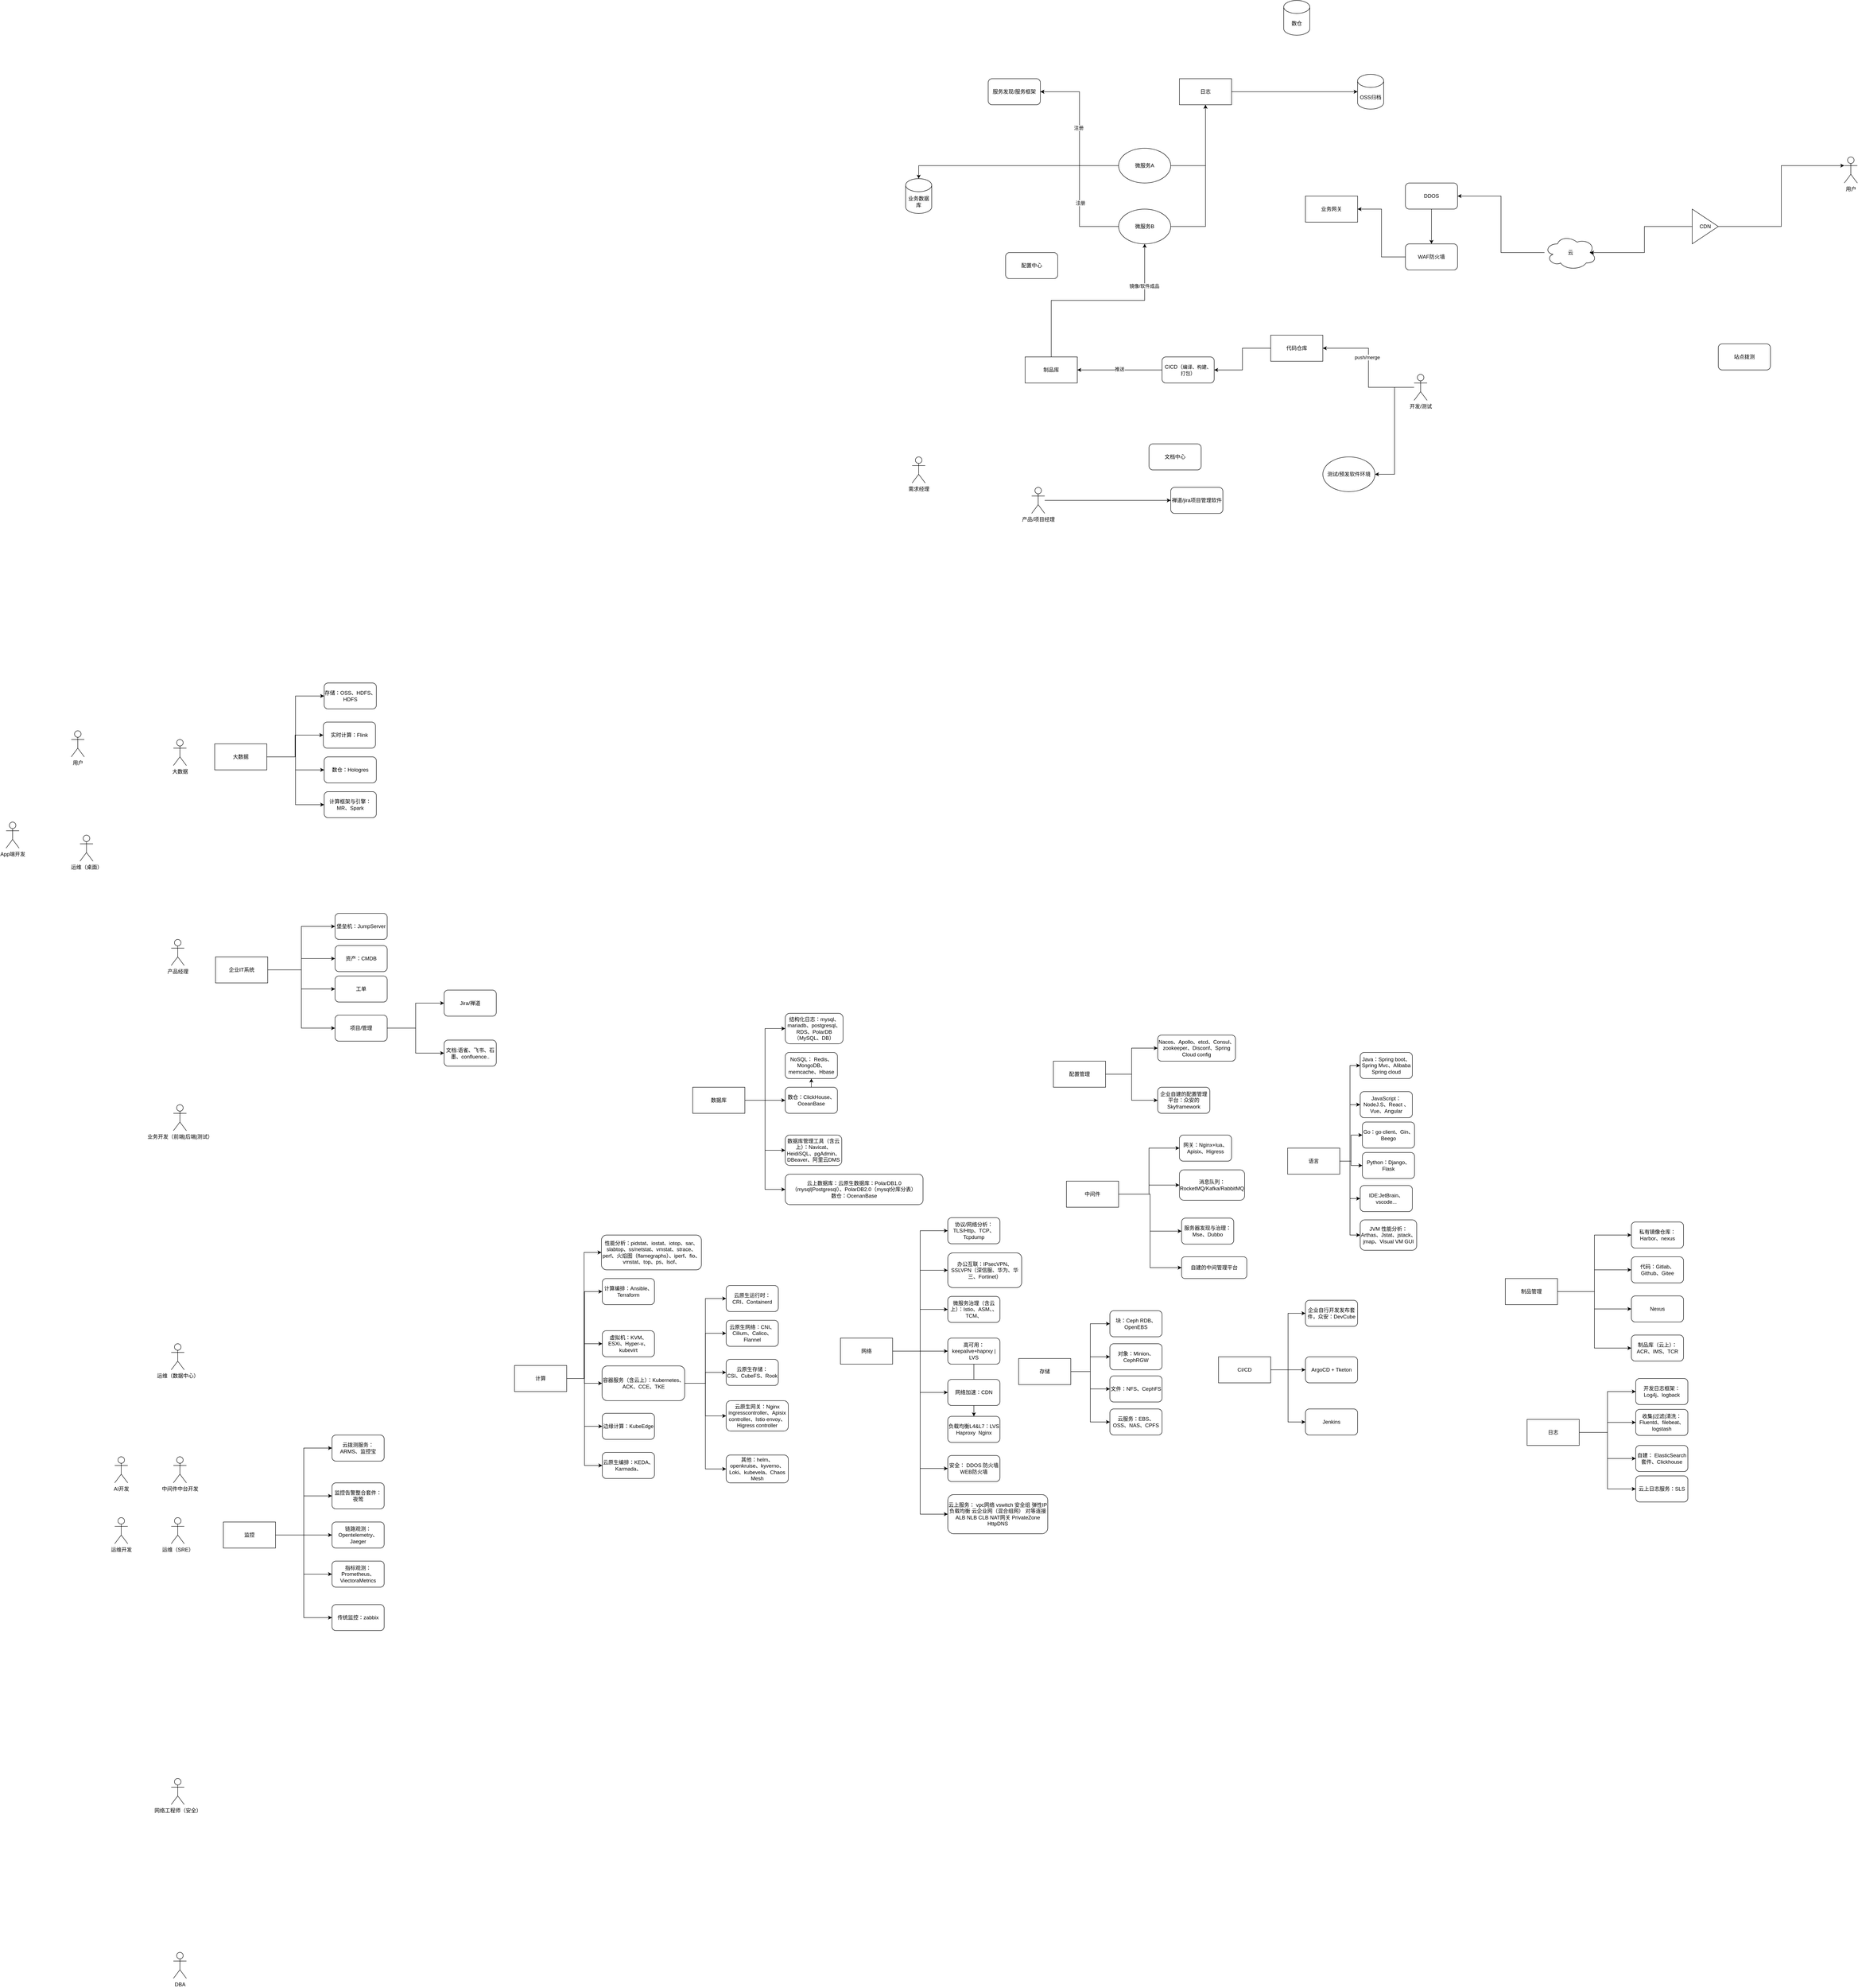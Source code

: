 <mxfile version="25.0.3">
  <diagram name="第 1 页" id="kpIQoOo-SqKmBoQv5uoG">
    <mxGraphModel dx="3497" dy="3221" grid="1" gridSize="10" guides="1" tooltips="1" connect="1" arrows="1" fold="1" page="1" pageScale="1" pageWidth="827" pageHeight="1169" math="0" shadow="0">
      <root>
        <mxCell id="0" />
        <mxCell id="1" parent="0" />
        <mxCell id="rpXHInRyXJkPKSwSxWvP-11" value="用户" style="shape=umlActor;verticalLabelPosition=bottom;verticalAlign=top;html=1;outlineConnect=0;" parent="1" vertex="1">
          <mxGeometry x="-1490" y="150" width="30" height="60" as="geometry" />
        </mxCell>
        <mxCell id="rpXHInRyXJkPKSwSxWvP-14" value="运维（桌面&lt;span style=&quot;background-color: initial;&quot;&gt;）&lt;/span&gt;" style="shape=umlActor;verticalLabelPosition=bottom;verticalAlign=top;html=1;outlineConnect=0;" parent="1" vertex="1">
          <mxGeometry x="-1470" y="390" width="30" height="60" as="geometry" />
        </mxCell>
        <mxCell id="rpXHInRyXJkPKSwSxWvP-15" value="运维（SRE）" style="shape=umlActor;verticalLabelPosition=bottom;verticalAlign=top;html=1;outlineConnect=0;" parent="1" vertex="1">
          <mxGeometry x="-1260" y="1960" width="30" height="60" as="geometry" />
        </mxCell>
        <mxCell id="rpXHInRyXJkPKSwSxWvP-16" value="产品经理" style="shape=umlActor;verticalLabelPosition=bottom;verticalAlign=top;html=1;outlineConnect=0;" parent="1" vertex="1">
          <mxGeometry x="-1260" y="630" width="30" height="60" as="geometry" />
        </mxCell>
        <mxCell id="rpXHInRyXJkPKSwSxWvP-18" value="运维（数据中心&lt;span style=&quot;background-color: initial;&quot;&gt;）&lt;/span&gt;" style="shape=umlActor;verticalLabelPosition=bottom;verticalAlign=top;html=1;outlineConnect=0;" parent="1" vertex="1">
          <mxGeometry x="-1260" y="1560" width="30" height="60" as="geometry" />
        </mxCell>
        <mxCell id="C2c8WaAtsum3YVKJCmWT-40" value="网络工程师（安全）" style="shape=umlActor;verticalLabelPosition=bottom;verticalAlign=top;html=1;outlineConnect=0;" vertex="1" parent="1">
          <mxGeometry x="-1260" y="2560" width="30" height="60" as="geometry" />
        </mxCell>
        <mxCell id="C2c8WaAtsum3YVKJCmWT-41" value="运维开发" style="shape=umlActor;verticalLabelPosition=bottom;verticalAlign=top;html=1;outlineConnect=0;" vertex="1" parent="1">
          <mxGeometry x="-1390" y="1960" width="30" height="60" as="geometry" />
        </mxCell>
        <mxCell id="C2c8WaAtsum3YVKJCmWT-53" value="DBA" style="shape=umlActor;verticalLabelPosition=bottom;verticalAlign=top;html=1;outlineConnect=0;" vertex="1" parent="1">
          <mxGeometry x="-1255" y="2960" width="30" height="60" as="geometry" />
        </mxCell>
        <mxCell id="C2c8WaAtsum3YVKJCmWT-54" value="大数据" style="shape=umlActor;verticalLabelPosition=bottom;verticalAlign=top;html=1;outlineConnect=0;" vertex="1" parent="1">
          <mxGeometry x="-1255" y="170" width="30" height="60" as="geometry" />
        </mxCell>
        <mxCell id="C2c8WaAtsum3YVKJCmWT-55" value="AI开发" style="shape=umlActor;verticalLabelPosition=bottom;verticalAlign=top;html=1;outlineConnect=0;" vertex="1" parent="1">
          <mxGeometry x="-1390" y="1820" width="30" height="60" as="geometry" />
        </mxCell>
        <mxCell id="C2c8WaAtsum3YVKJCmWT-57" value="业务开发（前端|后端|测试&lt;span style=&quot;background-color: initial;&quot;&gt;）&lt;/span&gt;" style="shape=umlActor;verticalLabelPosition=bottom;verticalAlign=top;html=1;outlineConnect=0;" vertex="1" parent="1">
          <mxGeometry x="-1255" y="1010" width="30" height="60" as="geometry" />
        </mxCell>
        <mxCell id="C2c8WaAtsum3YVKJCmWT-59" value="中间件中台开发" style="shape=umlActor;verticalLabelPosition=bottom;verticalAlign=top;html=1;outlineConnect=0;" vertex="1" parent="1">
          <mxGeometry x="-1255" y="1820" width="30" height="60" as="geometry" />
        </mxCell>
        <mxCell id="C2c8WaAtsum3YVKJCmWT-60" value="App端开发" style="shape=umlActor;verticalLabelPosition=bottom;verticalAlign=top;html=1;outlineConnect=0;" vertex="1" parent="1">
          <mxGeometry x="-1640" y="360" width="30" height="60" as="geometry" />
        </mxCell>
        <mxCell id="C2c8WaAtsum3YVKJCmWT-113" value="" style="group" vertex="1" connectable="0" parent="1">
          <mxGeometry x="1810" y="1280" width="410" height="320" as="geometry" />
        </mxCell>
        <mxCell id="C2c8WaAtsum3YVKJCmWT-13" style="edgeStyle=orthogonalEdgeStyle;rounded=0;orthogonalLoop=1;jettySize=auto;html=1;entryX=0;entryY=0.5;entryDx=0;entryDy=0;" edge="1" parent="C2c8WaAtsum3YVKJCmWT-113" source="rpXHInRyXJkPKSwSxWvP-8" target="rpXHInRyXJkPKSwSxWvP-57">
          <mxGeometry relative="1" as="geometry" />
        </mxCell>
        <mxCell id="C2c8WaAtsum3YVKJCmWT-14" style="edgeStyle=orthogonalEdgeStyle;rounded=0;orthogonalLoop=1;jettySize=auto;html=1;entryX=0;entryY=0.5;entryDx=0;entryDy=0;" edge="1" parent="C2c8WaAtsum3YVKJCmWT-113" source="rpXHInRyXJkPKSwSxWvP-8" target="rpXHInRyXJkPKSwSxWvP-58">
          <mxGeometry relative="1" as="geometry" />
        </mxCell>
        <mxCell id="C2c8WaAtsum3YVKJCmWT-15" style="edgeStyle=orthogonalEdgeStyle;rounded=0;orthogonalLoop=1;jettySize=auto;html=1;entryX=0;entryY=0.5;entryDx=0;entryDy=0;" edge="1" parent="C2c8WaAtsum3YVKJCmWT-113" source="rpXHInRyXJkPKSwSxWvP-8" target="rpXHInRyXJkPKSwSxWvP-59">
          <mxGeometry relative="1" as="geometry" />
        </mxCell>
        <mxCell id="C2c8WaAtsum3YVKJCmWT-43" style="edgeStyle=orthogonalEdgeStyle;rounded=0;orthogonalLoop=1;jettySize=auto;html=1;entryX=0;entryY=0.5;entryDx=0;entryDy=0;" edge="1" parent="C2c8WaAtsum3YVKJCmWT-113" source="rpXHInRyXJkPKSwSxWvP-8" target="C2c8WaAtsum3YVKJCmWT-42">
          <mxGeometry relative="1" as="geometry" />
        </mxCell>
        <mxCell id="rpXHInRyXJkPKSwSxWvP-8" value="制品管理" style="rounded=0;whiteSpace=wrap;html=1;" parent="C2c8WaAtsum3YVKJCmWT-113" vertex="1">
          <mxGeometry y="130" width="120" height="60" as="geometry" />
        </mxCell>
        <mxCell id="rpXHInRyXJkPKSwSxWvP-57" value="私有镜像仓库：Harbor、nexus" style="rounded=1;whiteSpace=wrap;html=1;" parent="C2c8WaAtsum3YVKJCmWT-113" vertex="1">
          <mxGeometry x="290" width="120" height="60" as="geometry" />
        </mxCell>
        <mxCell id="rpXHInRyXJkPKSwSxWvP-58" value="代码：Gitlab、Github、Gitee" style="rounded=1;whiteSpace=wrap;html=1;" parent="C2c8WaAtsum3YVKJCmWT-113" vertex="1">
          <mxGeometry x="290" y="80" width="120" height="60" as="geometry" />
        </mxCell>
        <mxCell id="rpXHInRyXJkPKSwSxWvP-59" value="Nexus" style="rounded=1;whiteSpace=wrap;html=1;" parent="C2c8WaAtsum3YVKJCmWT-113" vertex="1">
          <mxGeometry x="290" y="170" width="120" height="60" as="geometry" />
        </mxCell>
        <mxCell id="C2c8WaAtsum3YVKJCmWT-42" value="制品库（云上）：ACR、IMS、TCR" style="rounded=1;whiteSpace=wrap;html=1;" vertex="1" parent="C2c8WaAtsum3YVKJCmWT-113">
          <mxGeometry x="290" y="260" width="120" height="60" as="geometry" />
        </mxCell>
        <mxCell id="C2c8WaAtsum3YVKJCmWT-114" value="" style="group" vertex="1" connectable="0" parent="1">
          <mxGeometry x="1860" y="1640" width="370" height="284" as="geometry" />
        </mxCell>
        <mxCell id="rpXHInRyXJkPKSwSxWvP-56" style="edgeStyle=orthogonalEdgeStyle;rounded=0;orthogonalLoop=1;jettySize=auto;html=1;" parent="C2c8WaAtsum3YVKJCmWT-114" source="rpXHInRyXJkPKSwSxWvP-9" target="rpXHInRyXJkPKSwSxWvP-55" edge="1">
          <mxGeometry relative="1" as="geometry" />
        </mxCell>
        <mxCell id="C2c8WaAtsum3YVKJCmWT-1" style="edgeStyle=orthogonalEdgeStyle;rounded=0;orthogonalLoop=1;jettySize=auto;html=1;entryX=0;entryY=0.5;entryDx=0;entryDy=0;" edge="1" parent="C2c8WaAtsum3YVKJCmWT-114" source="rpXHInRyXJkPKSwSxWvP-9" target="rpXHInRyXJkPKSwSxWvP-72">
          <mxGeometry relative="1" as="geometry" />
        </mxCell>
        <mxCell id="C2c8WaAtsum3YVKJCmWT-76" style="edgeStyle=orthogonalEdgeStyle;rounded=0;orthogonalLoop=1;jettySize=auto;html=1;entryX=0;entryY=0.5;entryDx=0;entryDy=0;" edge="1" parent="C2c8WaAtsum3YVKJCmWT-114" source="rpXHInRyXJkPKSwSxWvP-9" target="C2c8WaAtsum3YVKJCmWT-74">
          <mxGeometry relative="1" as="geometry" />
        </mxCell>
        <mxCell id="C2c8WaAtsum3YVKJCmWT-77" style="edgeStyle=orthogonalEdgeStyle;rounded=0;orthogonalLoop=1;jettySize=auto;html=1;entryX=0;entryY=0.5;entryDx=0;entryDy=0;" edge="1" parent="C2c8WaAtsum3YVKJCmWT-114" source="rpXHInRyXJkPKSwSxWvP-9" target="C2c8WaAtsum3YVKJCmWT-75">
          <mxGeometry relative="1" as="geometry" />
        </mxCell>
        <mxCell id="rpXHInRyXJkPKSwSxWvP-9" value="日志" style="rounded=0;whiteSpace=wrap;html=1;" parent="C2c8WaAtsum3YVKJCmWT-114" vertex="1">
          <mxGeometry y="94" width="120" height="60" as="geometry" />
        </mxCell>
        <mxCell id="rpXHInRyXJkPKSwSxWvP-55" value="自建： ElasticSearch 套件&lt;span style=&quot;background-color: initial;&quot;&gt;、Clickhouse&lt;/span&gt;" style="rounded=1;whiteSpace=wrap;html=1;" parent="C2c8WaAtsum3YVKJCmWT-114" vertex="1">
          <mxGeometry x="250" y="154" width="120" height="60" as="geometry" />
        </mxCell>
        <mxCell id="rpXHInRyXJkPKSwSxWvP-72" value="云上日志服务：SLS" style="rounded=1;whiteSpace=wrap;html=1;" parent="C2c8WaAtsum3YVKJCmWT-114" vertex="1">
          <mxGeometry x="250" y="224" width="120" height="60" as="geometry" />
        </mxCell>
        <mxCell id="C2c8WaAtsum3YVKJCmWT-74" value="收集|过滤|清洗：Fluentd、filebeat、logstash" style="rounded=1;whiteSpace=wrap;html=1;" vertex="1" parent="C2c8WaAtsum3YVKJCmWT-114">
          <mxGeometry x="250" y="71" width="120" height="60" as="geometry" />
        </mxCell>
        <mxCell id="C2c8WaAtsum3YVKJCmWT-75" value="开发日志框架：Log4j、logback" style="rounded=1;whiteSpace=wrap;html=1;" vertex="1" parent="C2c8WaAtsum3YVKJCmWT-114">
          <mxGeometry x="250" width="120" height="60" as="geometry" />
        </mxCell>
        <mxCell id="C2c8WaAtsum3YVKJCmWT-115" value="" style="group" vertex="1" connectable="0" parent="1">
          <mxGeometry x="280" y="1270" width="477" height="727" as="geometry" />
        </mxCell>
        <mxCell id="rpXHInRyXJkPKSwSxWvP-61" style="edgeStyle=orthogonalEdgeStyle;rounded=0;orthogonalLoop=1;jettySize=auto;html=1;entryX=0;entryY=0.5;entryDx=0;entryDy=0;" parent="C2c8WaAtsum3YVKJCmWT-115" source="rpXHInRyXJkPKSwSxWvP-2" target="rpXHInRyXJkPKSwSxWvP-60" edge="1">
          <mxGeometry relative="1" as="geometry" />
        </mxCell>
        <mxCell id="rpXHInRyXJkPKSwSxWvP-68" style="edgeStyle=orthogonalEdgeStyle;rounded=0;orthogonalLoop=1;jettySize=auto;html=1;entryX=0;entryY=0.5;entryDx=0;entryDy=0;" parent="C2c8WaAtsum3YVKJCmWT-115" source="rpXHInRyXJkPKSwSxWvP-2" target="rpXHInRyXJkPKSwSxWvP-66" edge="1">
          <mxGeometry relative="1" as="geometry" />
        </mxCell>
        <mxCell id="rpXHInRyXJkPKSwSxWvP-69" style="edgeStyle=orthogonalEdgeStyle;rounded=0;orthogonalLoop=1;jettySize=auto;html=1;" parent="C2c8WaAtsum3YVKJCmWT-115" source="rpXHInRyXJkPKSwSxWvP-2" target="rpXHInRyXJkPKSwSxWvP-67" edge="1">
          <mxGeometry relative="1" as="geometry" />
        </mxCell>
        <mxCell id="rpXHInRyXJkPKSwSxWvP-73" style="edgeStyle=orthogonalEdgeStyle;rounded=0;orthogonalLoop=1;jettySize=auto;html=1;entryX=0;entryY=0.5;entryDx=0;entryDy=0;" parent="C2c8WaAtsum3YVKJCmWT-115" source="rpXHInRyXJkPKSwSxWvP-2" target="rpXHInRyXJkPKSwSxWvP-71" edge="1">
          <mxGeometry relative="1" as="geometry" />
        </mxCell>
        <mxCell id="C2c8WaAtsum3YVKJCmWT-29" style="edgeStyle=orthogonalEdgeStyle;rounded=0;orthogonalLoop=1;jettySize=auto;html=1;entryX=0;entryY=0.5;entryDx=0;entryDy=0;" edge="1" parent="C2c8WaAtsum3YVKJCmWT-115" source="rpXHInRyXJkPKSwSxWvP-2" target="rpXHInRyXJkPKSwSxWvP-70">
          <mxGeometry relative="1" as="geometry" />
        </mxCell>
        <mxCell id="C2c8WaAtsum3YVKJCmWT-36" style="edgeStyle=orthogonalEdgeStyle;rounded=0;orthogonalLoop=1;jettySize=auto;html=1;entryX=0;entryY=0.5;entryDx=0;entryDy=0;" edge="1" parent="C2c8WaAtsum3YVKJCmWT-115" source="rpXHInRyXJkPKSwSxWvP-2" target="C2c8WaAtsum3YVKJCmWT-35">
          <mxGeometry relative="1" as="geometry" />
        </mxCell>
        <mxCell id="C2c8WaAtsum3YVKJCmWT-63" style="edgeStyle=orthogonalEdgeStyle;rounded=0;orthogonalLoop=1;jettySize=auto;html=1;entryX=0;entryY=0.5;entryDx=0;entryDy=0;" edge="1" parent="C2c8WaAtsum3YVKJCmWT-115" source="rpXHInRyXJkPKSwSxWvP-2" target="C2c8WaAtsum3YVKJCmWT-62">
          <mxGeometry relative="1" as="geometry" />
        </mxCell>
        <mxCell id="C2c8WaAtsum3YVKJCmWT-110" style="edgeStyle=orthogonalEdgeStyle;rounded=0;orthogonalLoop=1;jettySize=auto;html=1;entryX=0;entryY=0.5;entryDx=0;entryDy=0;" edge="1" parent="C2c8WaAtsum3YVKJCmWT-115" source="rpXHInRyXJkPKSwSxWvP-2" target="C2c8WaAtsum3YVKJCmWT-109">
          <mxGeometry relative="1" as="geometry" />
        </mxCell>
        <mxCell id="rpXHInRyXJkPKSwSxWvP-2" value="网络" style="rounded=0;whiteSpace=wrap;html=1;" parent="C2c8WaAtsum3YVKJCmWT-115" vertex="1">
          <mxGeometry y="277" width="120" height="60" as="geometry" />
        </mxCell>
        <mxCell id="rpXHInRyXJkPKSwSxWvP-60" value="高可用：keepalive+haprxy | LVS" style="rounded=1;whiteSpace=wrap;html=1;" parent="C2c8WaAtsum3YVKJCmWT-115" vertex="1">
          <mxGeometry x="247" y="277" width="120" height="60" as="geometry" />
        </mxCell>
        <mxCell id="rpXHInRyXJkPKSwSxWvP-66" value="网络加速：&lt;span style=&quot;background-color: initial;&quot;&gt;CDN&lt;/span&gt;" style="rounded=1;whiteSpace=wrap;html=1;" parent="C2c8WaAtsum3YVKJCmWT-115" vertex="1">
          <mxGeometry x="247" y="372" width="120" height="60" as="geometry" />
        </mxCell>
        <mxCell id="rpXHInRyXJkPKSwSxWvP-67" value="负载均衡L4&amp;amp;L7&lt;span style=&quot;background-color: initial;&quot;&gt;：LVS Haproxy&amp;nbsp; Nginx&lt;/span&gt;" style="rounded=1;whiteSpace=wrap;html=1;" parent="C2c8WaAtsum3YVKJCmWT-115" vertex="1">
          <mxGeometry x="247" y="457" width="120" height="60" as="geometry" />
        </mxCell>
        <mxCell id="rpXHInRyXJkPKSwSxWvP-70" value="安全： DDOS 防火墙 WEB防火墙" style="rounded=1;whiteSpace=wrap;html=1;" parent="C2c8WaAtsum3YVKJCmWT-115" vertex="1">
          <mxGeometry x="247" y="547" width="120" height="60" as="geometry" />
        </mxCell>
        <mxCell id="rpXHInRyXJkPKSwSxWvP-71" value="云上服务： vpc网络 vswitch 安全组 弹性IP 负载均衡 云企业网（混合组网） 对等连接 ALB NLB CLB NAT网关 PrivateZone HttpDNS" style="rounded=1;whiteSpace=wrap;html=1;" parent="C2c8WaAtsum3YVKJCmWT-115" vertex="1">
          <mxGeometry x="247" y="637" width="230" height="90" as="geometry" />
        </mxCell>
        <mxCell id="C2c8WaAtsum3YVKJCmWT-35" value="微服务治理（含云上）：Istio、ASM、、TCM、" style="rounded=1;whiteSpace=wrap;html=1;" vertex="1" parent="C2c8WaAtsum3YVKJCmWT-115">
          <mxGeometry x="247" y="181" width="120" height="60" as="geometry" />
        </mxCell>
        <mxCell id="C2c8WaAtsum3YVKJCmWT-62" value="办公互联：IPsecVPN、SSLVPN（深信服、华为、华三、Fortinet）" style="rounded=1;whiteSpace=wrap;html=1;" vertex="1" parent="C2c8WaAtsum3YVKJCmWT-115">
          <mxGeometry x="247" y="81" width="170" height="80" as="geometry" />
        </mxCell>
        <mxCell id="C2c8WaAtsum3YVKJCmWT-109" value="协议/网络分析：TLS/Http、TCP、Tcpdump" style="rounded=1;whiteSpace=wrap;html=1;" vertex="1" parent="C2c8WaAtsum3YVKJCmWT-115">
          <mxGeometry x="247" width="120" height="60" as="geometry" />
        </mxCell>
        <mxCell id="C2c8WaAtsum3YVKJCmWT-116" value="" style="group" vertex="1" connectable="0" parent="1">
          <mxGeometry x="-470" y="1310" width="630" height="570" as="geometry" />
        </mxCell>
        <mxCell id="C2c8WaAtsum3YVKJCmWT-10" style="edgeStyle=orthogonalEdgeStyle;rounded=0;orthogonalLoop=1;jettySize=auto;html=1;entryX=0;entryY=0.5;entryDx=0;entryDy=0;" edge="1" parent="C2c8WaAtsum3YVKJCmWT-116" source="rpXHInRyXJkPKSwSxWvP-1" target="C2c8WaAtsum3YVKJCmWT-9">
          <mxGeometry relative="1" as="geometry" />
        </mxCell>
        <mxCell id="C2c8WaAtsum3YVKJCmWT-12" style="edgeStyle=orthogonalEdgeStyle;rounded=0;orthogonalLoop=1;jettySize=auto;html=1;entryX=0;entryY=0.5;entryDx=0;entryDy=0;" edge="1" parent="C2c8WaAtsum3YVKJCmWT-116" source="rpXHInRyXJkPKSwSxWvP-1" target="C2c8WaAtsum3YVKJCmWT-11">
          <mxGeometry relative="1" as="geometry" />
        </mxCell>
        <mxCell id="C2c8WaAtsum3YVKJCmWT-38" style="edgeStyle=orthogonalEdgeStyle;rounded=0;orthogonalLoop=1;jettySize=auto;html=1;entryX=0;entryY=0.5;entryDx=0;entryDy=0;" edge="1" parent="C2c8WaAtsum3YVKJCmWT-116" source="rpXHInRyXJkPKSwSxWvP-1" target="C2c8WaAtsum3YVKJCmWT-37">
          <mxGeometry relative="1" as="geometry" />
        </mxCell>
        <mxCell id="C2c8WaAtsum3YVKJCmWT-79" style="edgeStyle=orthogonalEdgeStyle;rounded=0;orthogonalLoop=1;jettySize=auto;html=1;entryX=0;entryY=0.5;entryDx=0;entryDy=0;" edge="1" parent="C2c8WaAtsum3YVKJCmWT-116" source="rpXHInRyXJkPKSwSxWvP-1" target="C2c8WaAtsum3YVKJCmWT-78">
          <mxGeometry relative="1" as="geometry" />
        </mxCell>
        <mxCell id="C2c8WaAtsum3YVKJCmWT-85" style="edgeStyle=orthogonalEdgeStyle;rounded=0;orthogonalLoop=1;jettySize=auto;html=1;entryX=0;entryY=0.5;entryDx=0;entryDy=0;" edge="1" parent="C2c8WaAtsum3YVKJCmWT-116" source="rpXHInRyXJkPKSwSxWvP-1" target="C2c8WaAtsum3YVKJCmWT-84">
          <mxGeometry relative="1" as="geometry" />
        </mxCell>
        <mxCell id="C2c8WaAtsum3YVKJCmWT-112" style="edgeStyle=orthogonalEdgeStyle;rounded=0;orthogonalLoop=1;jettySize=auto;html=1;entryX=0;entryY=0.5;entryDx=0;entryDy=0;" edge="1" parent="C2c8WaAtsum3YVKJCmWT-116" source="rpXHInRyXJkPKSwSxWvP-1" target="C2c8WaAtsum3YVKJCmWT-111">
          <mxGeometry relative="1" as="geometry" />
        </mxCell>
        <mxCell id="rpXHInRyXJkPKSwSxWvP-1" value="计算" style="rounded=0;whiteSpace=wrap;html=1;" parent="C2c8WaAtsum3YVKJCmWT-116" vertex="1">
          <mxGeometry y="300" width="120" height="60" as="geometry" />
        </mxCell>
        <mxCell id="C2c8WaAtsum3YVKJCmWT-9" value="虚拟机：KVM、ESXi、Hyper-v、kubevirt" style="rounded=1;whiteSpace=wrap;html=1;" vertex="1" parent="C2c8WaAtsum3YVKJCmWT-116">
          <mxGeometry x="202" y="220" width="120" height="60" as="geometry" />
        </mxCell>
        <mxCell id="C2c8WaAtsum3YVKJCmWT-81" style="edgeStyle=orthogonalEdgeStyle;rounded=0;orthogonalLoop=1;jettySize=auto;html=1;entryX=0;entryY=0.5;entryDx=0;entryDy=0;" edge="1" parent="C2c8WaAtsum3YVKJCmWT-116" source="C2c8WaAtsum3YVKJCmWT-11" target="C2c8WaAtsum3YVKJCmWT-80">
          <mxGeometry relative="1" as="geometry" />
        </mxCell>
        <mxCell id="C2c8WaAtsum3YVKJCmWT-91" style="edgeStyle=orthogonalEdgeStyle;rounded=0;orthogonalLoop=1;jettySize=auto;html=1;entryX=0;entryY=0.5;entryDx=0;entryDy=0;" edge="1" parent="C2c8WaAtsum3YVKJCmWT-116" source="C2c8WaAtsum3YVKJCmWT-11" target="C2c8WaAtsum3YVKJCmWT-88">
          <mxGeometry relative="1" as="geometry" />
        </mxCell>
        <mxCell id="C2c8WaAtsum3YVKJCmWT-92" style="edgeStyle=orthogonalEdgeStyle;rounded=0;orthogonalLoop=1;jettySize=auto;html=1;entryX=0;entryY=0.5;entryDx=0;entryDy=0;" edge="1" parent="C2c8WaAtsum3YVKJCmWT-116" source="C2c8WaAtsum3YVKJCmWT-11" target="C2c8WaAtsum3YVKJCmWT-87">
          <mxGeometry relative="1" as="geometry" />
        </mxCell>
        <mxCell id="C2c8WaAtsum3YVKJCmWT-93" style="edgeStyle=orthogonalEdgeStyle;rounded=0;orthogonalLoop=1;jettySize=auto;html=1;entryX=0;entryY=0.5;entryDx=0;entryDy=0;" edge="1" parent="C2c8WaAtsum3YVKJCmWT-116" source="C2c8WaAtsum3YVKJCmWT-11" target="C2c8WaAtsum3YVKJCmWT-90">
          <mxGeometry relative="1" as="geometry" />
        </mxCell>
        <mxCell id="C2c8WaAtsum3YVKJCmWT-94" style="edgeStyle=orthogonalEdgeStyle;rounded=0;orthogonalLoop=1;jettySize=auto;html=1;entryX=0;entryY=0.5;entryDx=0;entryDy=0;" edge="1" parent="C2c8WaAtsum3YVKJCmWT-116" source="C2c8WaAtsum3YVKJCmWT-11" target="C2c8WaAtsum3YVKJCmWT-89">
          <mxGeometry relative="1" as="geometry" />
        </mxCell>
        <mxCell id="C2c8WaAtsum3YVKJCmWT-11" value="容器服务（含云上）：Kubernetes、ACK、CCE、TKE" style="rounded=1;whiteSpace=wrap;html=1;" vertex="1" parent="C2c8WaAtsum3YVKJCmWT-116">
          <mxGeometry x="201.5" y="301" width="190" height="80" as="geometry" />
        </mxCell>
        <mxCell id="C2c8WaAtsum3YVKJCmWT-37" value="计算编排：Ansible、Terra&lt;span style=&quot;background-color: initial;&quot;&gt;form&lt;/span&gt;" style="rounded=1;whiteSpace=wrap;html=1;" vertex="1" parent="C2c8WaAtsum3YVKJCmWT-116">
          <mxGeometry x="202" y="100" width="120" height="60" as="geometry" />
        </mxCell>
        <mxCell id="C2c8WaAtsum3YVKJCmWT-78" value="边缘计算：KubeEdge" style="rounded=1;whiteSpace=wrap;html=1;" vertex="1" parent="C2c8WaAtsum3YVKJCmWT-116">
          <mxGeometry x="202" y="410" width="120" height="60" as="geometry" />
        </mxCell>
        <mxCell id="C2c8WaAtsum3YVKJCmWT-80" value="其他：helm、openkruise、kyverno、Loki、kubevela、Chaos Mesh" style="rounded=1;whiteSpace=wrap;html=1;" vertex="1" parent="C2c8WaAtsum3YVKJCmWT-116">
          <mxGeometry x="487" y="506" width="143" height="64" as="geometry" />
        </mxCell>
        <mxCell id="C2c8WaAtsum3YVKJCmWT-84" value="云原生编排：KEDA、Karmada、" style="rounded=1;whiteSpace=wrap;html=1;" vertex="1" parent="C2c8WaAtsum3YVKJCmWT-116">
          <mxGeometry x="202" y="500" width="120" height="60" as="geometry" />
        </mxCell>
        <mxCell id="C2c8WaAtsum3YVKJCmWT-87" value="云原生网关：Nginx ingresscontroller、Apisix controller、Istio envoy、Higress controller" style="rounded=1;whiteSpace=wrap;html=1;" vertex="1" parent="C2c8WaAtsum3YVKJCmWT-116">
          <mxGeometry x="487" y="381" width="143" height="70" as="geometry" />
        </mxCell>
        <mxCell id="C2c8WaAtsum3YVKJCmWT-88" value="云原生网络：CNI、Cilium、Calico、Flannel" style="rounded=1;whiteSpace=wrap;html=1;" vertex="1" parent="C2c8WaAtsum3YVKJCmWT-116">
          <mxGeometry x="487" y="196" width="120" height="60" as="geometry" />
        </mxCell>
        <mxCell id="C2c8WaAtsum3YVKJCmWT-89" value="云原生存储：&lt;div&gt;CSI、CubeFS、Rook&lt;/div&gt;" style="rounded=1;whiteSpace=wrap;html=1;" vertex="1" parent="C2c8WaAtsum3YVKJCmWT-116">
          <mxGeometry x="487" y="286" width="120" height="60" as="geometry" />
        </mxCell>
        <mxCell id="C2c8WaAtsum3YVKJCmWT-90" value="云原生运行时：&lt;div&gt;CRI、Containerd&lt;/div&gt;" style="rounded=1;whiteSpace=wrap;html=1;" vertex="1" parent="C2c8WaAtsum3YVKJCmWT-116">
          <mxGeometry x="487" y="116" width="120" height="60" as="geometry" />
        </mxCell>
        <mxCell id="C2c8WaAtsum3YVKJCmWT-111" value="性能分析：pidstat、iostat、iotop、sar、slabtop、ss/netstat、vmstat、strace、perf、火焰图（flamegraphs）、iperf、fio、vmstat、top、ps、lsof、" style="rounded=1;whiteSpace=wrap;html=1;" vertex="1" parent="C2c8WaAtsum3YVKJCmWT-116">
          <mxGeometry x="200" width="230" height="80" as="geometry" />
        </mxCell>
        <mxCell id="C2c8WaAtsum3YVKJCmWT-117" value="" style="group" vertex="1" connectable="0" parent="1">
          <mxGeometry x="-1140" y="1770" width="370" height="450" as="geometry" />
        </mxCell>
        <mxCell id="C2c8WaAtsum3YVKJCmWT-6" style="edgeStyle=orthogonalEdgeStyle;rounded=0;orthogonalLoop=1;jettySize=auto;html=1;entryX=0;entryY=0.5;entryDx=0;entryDy=0;" edge="1" parent="C2c8WaAtsum3YVKJCmWT-117" source="rpXHInRyXJkPKSwSxWvP-5" target="rpXHInRyXJkPKSwSxWvP-51">
          <mxGeometry relative="1" as="geometry" />
        </mxCell>
        <mxCell id="C2c8WaAtsum3YVKJCmWT-7" style="edgeStyle=orthogonalEdgeStyle;rounded=0;orthogonalLoop=1;jettySize=auto;html=1;entryX=0;entryY=0.5;entryDx=0;entryDy=0;" edge="1" parent="C2c8WaAtsum3YVKJCmWT-117" source="rpXHInRyXJkPKSwSxWvP-5" target="rpXHInRyXJkPKSwSxWvP-50">
          <mxGeometry relative="1" as="geometry" />
        </mxCell>
        <mxCell id="C2c8WaAtsum3YVKJCmWT-21" style="edgeStyle=orthogonalEdgeStyle;rounded=0;orthogonalLoop=1;jettySize=auto;html=1;entryX=0;entryY=0.5;entryDx=0;entryDy=0;" edge="1" parent="C2c8WaAtsum3YVKJCmWT-117" source="rpXHInRyXJkPKSwSxWvP-5" target="C2c8WaAtsum3YVKJCmWT-20">
          <mxGeometry relative="1" as="geometry" />
        </mxCell>
        <mxCell id="C2c8WaAtsum3YVKJCmWT-23" style="edgeStyle=orthogonalEdgeStyle;rounded=0;orthogonalLoop=1;jettySize=auto;html=1;entryX=0;entryY=0.5;entryDx=0;entryDy=0;" edge="1" parent="C2c8WaAtsum3YVKJCmWT-117" source="rpXHInRyXJkPKSwSxWvP-5" target="C2c8WaAtsum3YVKJCmWT-22">
          <mxGeometry relative="1" as="geometry" />
        </mxCell>
        <mxCell id="C2c8WaAtsum3YVKJCmWT-30" style="edgeStyle=orthogonalEdgeStyle;rounded=0;orthogonalLoop=1;jettySize=auto;html=1;entryX=0;entryY=0.5;entryDx=0;entryDy=0;" edge="1" parent="C2c8WaAtsum3YVKJCmWT-117" source="rpXHInRyXJkPKSwSxWvP-5" target="C2c8WaAtsum3YVKJCmWT-24">
          <mxGeometry relative="1" as="geometry" />
        </mxCell>
        <mxCell id="rpXHInRyXJkPKSwSxWvP-5" value="监控" style="rounded=0;whiteSpace=wrap;html=1;" parent="C2c8WaAtsum3YVKJCmWT-117" vertex="1">
          <mxGeometry y="200" width="120" height="60" as="geometry" />
        </mxCell>
        <mxCell id="rpXHInRyXJkPKSwSxWvP-50" value="指标观测：Prometheus、ViectoraMetrics" style="rounded=1;whiteSpace=wrap;html=1;" parent="C2c8WaAtsum3YVKJCmWT-117" vertex="1">
          <mxGeometry x="250" y="290" width="120" height="60" as="geometry" />
        </mxCell>
        <mxCell id="rpXHInRyXJkPKSwSxWvP-51" value="链路观测：Opentelemetry、Jaeger" style="rounded=1;whiteSpace=wrap;html=1;" parent="C2c8WaAtsum3YVKJCmWT-117" vertex="1">
          <mxGeometry x="250" y="200" width="120" height="60" as="geometry" />
        </mxCell>
        <mxCell id="C2c8WaAtsum3YVKJCmWT-20" value="传统监控：zabbix" style="rounded=1;whiteSpace=wrap;html=1;" vertex="1" parent="C2c8WaAtsum3YVKJCmWT-117">
          <mxGeometry x="250" y="390" width="120" height="60" as="geometry" />
        </mxCell>
        <mxCell id="C2c8WaAtsum3YVKJCmWT-22" value="监控告警整合套件：夜莺" style="rounded=1;whiteSpace=wrap;html=1;" vertex="1" parent="C2c8WaAtsum3YVKJCmWT-117">
          <mxGeometry x="250" y="110" width="120" height="60" as="geometry" />
        </mxCell>
        <mxCell id="C2c8WaAtsum3YVKJCmWT-24" value="云拨测服务：ARMS、监控宝" style="rounded=1;whiteSpace=wrap;html=1;" vertex="1" parent="C2c8WaAtsum3YVKJCmWT-117">
          <mxGeometry x="250" width="120" height="60" as="geometry" />
        </mxCell>
        <mxCell id="C2c8WaAtsum3YVKJCmWT-118" value="" style="group" vertex="1" connectable="0" parent="1">
          <mxGeometry x="-1160" y="40" width="372" height="310" as="geometry" />
        </mxCell>
        <mxCell id="C2c8WaAtsum3YVKJCmWT-68" style="edgeStyle=orthogonalEdgeStyle;rounded=0;orthogonalLoop=1;jettySize=auto;html=1;entryX=0;entryY=0.5;entryDx=0;entryDy=0;" edge="1" parent="C2c8WaAtsum3YVKJCmWT-118" source="rpXHInRyXJkPKSwSxWvP-65" target="C2c8WaAtsum3YVKJCmWT-66">
          <mxGeometry relative="1" as="geometry" />
        </mxCell>
        <mxCell id="C2c8WaAtsum3YVKJCmWT-69" style="edgeStyle=orthogonalEdgeStyle;rounded=0;orthogonalLoop=1;jettySize=auto;html=1;entryX=0;entryY=0.5;entryDx=0;entryDy=0;" edge="1" parent="C2c8WaAtsum3YVKJCmWT-118" source="rpXHInRyXJkPKSwSxWvP-65" target="C2c8WaAtsum3YVKJCmWT-67">
          <mxGeometry relative="1" as="geometry" />
        </mxCell>
        <mxCell id="C2c8WaAtsum3YVKJCmWT-72" style="edgeStyle=orthogonalEdgeStyle;rounded=0;orthogonalLoop=1;jettySize=auto;html=1;entryX=0;entryY=0.5;entryDx=0;entryDy=0;" edge="1" parent="C2c8WaAtsum3YVKJCmWT-118" source="rpXHInRyXJkPKSwSxWvP-65" target="C2c8WaAtsum3YVKJCmWT-71">
          <mxGeometry relative="1" as="geometry" />
        </mxCell>
        <mxCell id="C2c8WaAtsum3YVKJCmWT-73" style="edgeStyle=orthogonalEdgeStyle;rounded=0;orthogonalLoop=1;jettySize=auto;html=1;entryX=0;entryY=0.5;entryDx=0;entryDy=0;" edge="1" parent="C2c8WaAtsum3YVKJCmWT-118" source="rpXHInRyXJkPKSwSxWvP-65" target="C2c8WaAtsum3YVKJCmWT-70">
          <mxGeometry relative="1" as="geometry" />
        </mxCell>
        <mxCell id="rpXHInRyXJkPKSwSxWvP-65" value="大数据" style="rounded=0;whiteSpace=wrap;html=1;" parent="C2c8WaAtsum3YVKJCmWT-118" vertex="1">
          <mxGeometry y="140" width="120" height="60" as="geometry" />
        </mxCell>
        <mxCell id="C2c8WaAtsum3YVKJCmWT-66" value="实时计算：Flink" style="rounded=1;whiteSpace=wrap;html=1;" vertex="1" parent="C2c8WaAtsum3YVKJCmWT-118">
          <mxGeometry x="250" y="90" width="120" height="60" as="geometry" />
        </mxCell>
        <mxCell id="C2c8WaAtsum3YVKJCmWT-67" value="数仓：Hologres" style="rounded=1;whiteSpace=wrap;html=1;" vertex="1" parent="C2c8WaAtsum3YVKJCmWT-118">
          <mxGeometry x="252" y="170" width="120" height="60" as="geometry" />
        </mxCell>
        <mxCell id="C2c8WaAtsum3YVKJCmWT-70" value="计算框架与引擎：MR、Spark" style="rounded=1;whiteSpace=wrap;html=1;" vertex="1" parent="C2c8WaAtsum3YVKJCmWT-118">
          <mxGeometry x="252" y="250" width="120" height="60" as="geometry" />
        </mxCell>
        <mxCell id="C2c8WaAtsum3YVKJCmWT-71" value="存储：OSS、HDFS、HDFS" style="rounded=1;whiteSpace=wrap;html=1;" vertex="1" parent="C2c8WaAtsum3YVKJCmWT-118">
          <mxGeometry x="252" width="120" height="60" as="geometry" />
        </mxCell>
        <mxCell id="C2c8WaAtsum3YVKJCmWT-119" value="" style="group" vertex="1" connectable="0" parent="1">
          <mxGeometry x="1309" y="890" width="297" height="455" as="geometry" />
        </mxCell>
        <mxCell id="rpXHInRyXJkPKSwSxWvP-32" style="edgeStyle=orthogonalEdgeStyle;rounded=0;orthogonalLoop=1;jettySize=auto;html=1;entryX=0;entryY=0.5;entryDx=0;entryDy=0;" parent="C2c8WaAtsum3YVKJCmWT-119" source="rpXHInRyXJkPKSwSxWvP-29" target="rpXHInRyXJkPKSwSxWvP-34" edge="1">
          <mxGeometry relative="1" as="geometry">
            <mxPoint x="-460" y="394" as="targetPoint" />
          </mxGeometry>
        </mxCell>
        <mxCell id="C2c8WaAtsum3YVKJCmWT-96" style="edgeStyle=orthogonalEdgeStyle;rounded=0;orthogonalLoop=1;jettySize=auto;html=1;entryX=0;entryY=0.5;entryDx=0;entryDy=0;" edge="1" parent="C2c8WaAtsum3YVKJCmWT-119" source="rpXHInRyXJkPKSwSxWvP-29" target="C2c8WaAtsum3YVKJCmWT-95">
          <mxGeometry relative="1" as="geometry" />
        </mxCell>
        <mxCell id="C2c8WaAtsum3YVKJCmWT-101" style="edgeStyle=orthogonalEdgeStyle;rounded=0;orthogonalLoop=1;jettySize=auto;html=1;entryX=0;entryY=0.5;entryDx=0;entryDy=0;" edge="1" parent="C2c8WaAtsum3YVKJCmWT-119" source="rpXHInRyXJkPKSwSxWvP-29" target="C2c8WaAtsum3YVKJCmWT-98">
          <mxGeometry relative="1" as="geometry" />
        </mxCell>
        <mxCell id="C2c8WaAtsum3YVKJCmWT-102" style="edgeStyle=orthogonalEdgeStyle;rounded=0;orthogonalLoop=1;jettySize=auto;html=1;entryX=0;entryY=0.5;entryDx=0;entryDy=0;" edge="1" parent="C2c8WaAtsum3YVKJCmWT-119" source="rpXHInRyXJkPKSwSxWvP-29" target="C2c8WaAtsum3YVKJCmWT-100">
          <mxGeometry relative="1" as="geometry" />
        </mxCell>
        <mxCell id="C2c8WaAtsum3YVKJCmWT-103" style="edgeStyle=orthogonalEdgeStyle;rounded=0;orthogonalLoop=1;jettySize=auto;html=1;entryX=0;entryY=0.5;entryDx=0;entryDy=0;" edge="1" parent="C2c8WaAtsum3YVKJCmWT-119" source="rpXHInRyXJkPKSwSxWvP-29" target="C2c8WaAtsum3YVKJCmWT-97">
          <mxGeometry relative="1" as="geometry" />
        </mxCell>
        <mxCell id="C2c8WaAtsum3YVKJCmWT-104" style="edgeStyle=orthogonalEdgeStyle;rounded=0;orthogonalLoop=1;jettySize=auto;html=1;entryX=0;entryY=0.5;entryDx=0;entryDy=0;" edge="1" parent="C2c8WaAtsum3YVKJCmWT-119" source="rpXHInRyXJkPKSwSxWvP-29" target="C2c8WaAtsum3YVKJCmWT-99">
          <mxGeometry relative="1" as="geometry" />
        </mxCell>
        <mxCell id="rpXHInRyXJkPKSwSxWvP-29" value="语言" style="rounded=0;whiteSpace=wrap;html=1;" parent="C2c8WaAtsum3YVKJCmWT-119" vertex="1">
          <mxGeometry y="220" width="120" height="60" as="geometry" />
        </mxCell>
        <mxCell id="rpXHInRyXJkPKSwSxWvP-34" value="IDE:JetBrain、vscode..." style="rounded=1;whiteSpace=wrap;html=1;" parent="C2c8WaAtsum3YVKJCmWT-119" vertex="1">
          <mxGeometry x="167" y="306" width="120" height="60" as="geometry" />
        </mxCell>
        <mxCell id="C2c8WaAtsum3YVKJCmWT-95" value="JVM 性能分析：Arthas、Jstat、jstack、jmap、Visual VM GUI" style="rounded=1;whiteSpace=wrap;html=1;" vertex="1" parent="C2c8WaAtsum3YVKJCmWT-119">
          <mxGeometry x="167" y="385" width="130" height="70" as="geometry" />
        </mxCell>
        <mxCell id="C2c8WaAtsum3YVKJCmWT-97" value="Go：go client、Gin、Beego" style="rounded=1;whiteSpace=wrap;html=1;" vertex="1" parent="C2c8WaAtsum3YVKJCmWT-119">
          <mxGeometry x="172" y="160" width="120" height="60" as="geometry" />
        </mxCell>
        <mxCell id="C2c8WaAtsum3YVKJCmWT-98" value="Java：Spring boot、Spring Mvc、Alibaba Spring cloud" style="rounded=1;whiteSpace=wrap;html=1;" vertex="1" parent="C2c8WaAtsum3YVKJCmWT-119">
          <mxGeometry x="167" width="120" height="60" as="geometry" />
        </mxCell>
        <mxCell id="C2c8WaAtsum3YVKJCmWT-99" value="Python：Django、Flask" style="rounded=1;whiteSpace=wrap;html=1;" vertex="1" parent="C2c8WaAtsum3YVKJCmWT-119">
          <mxGeometry x="172" y="230" width="120" height="60" as="geometry" />
        </mxCell>
        <mxCell id="C2c8WaAtsum3YVKJCmWT-100" value="JavaScript：NodeJ.S、React 、Vue、Angular" style="rounded=1;whiteSpace=wrap;html=1;" vertex="1" parent="C2c8WaAtsum3YVKJCmWT-119">
          <mxGeometry x="167" y="90" width="120" height="60" as="geometry" />
        </mxCell>
        <mxCell id="C2c8WaAtsum3YVKJCmWT-120" value="" style="group" vertex="1" connectable="0" parent="1">
          <mxGeometry x="800" y="1080" width="415" height="330" as="geometry" />
        </mxCell>
        <mxCell id="rpXHInRyXJkPKSwSxWvP-53" style="edgeStyle=orthogonalEdgeStyle;rounded=0;orthogonalLoop=1;jettySize=auto;html=1;entryX=0;entryY=0.5;entryDx=0;entryDy=0;" parent="C2c8WaAtsum3YVKJCmWT-120" source="rpXHInRyXJkPKSwSxWvP-10" target="rpXHInRyXJkPKSwSxWvP-47" edge="1">
          <mxGeometry relative="1" as="geometry" />
        </mxCell>
        <mxCell id="rpXHInRyXJkPKSwSxWvP-54" style="edgeStyle=orthogonalEdgeStyle;rounded=0;orthogonalLoop=1;jettySize=auto;html=1;entryX=0;entryY=0.5;entryDx=0;entryDy=0;" parent="C2c8WaAtsum3YVKJCmWT-120" source="rpXHInRyXJkPKSwSxWvP-10" target="rpXHInRyXJkPKSwSxWvP-48" edge="1">
          <mxGeometry relative="1" as="geometry" />
        </mxCell>
        <mxCell id="C2c8WaAtsum3YVKJCmWT-33" style="edgeStyle=orthogonalEdgeStyle;rounded=0;orthogonalLoop=1;jettySize=auto;html=1;entryX=0;entryY=0.5;entryDx=0;entryDy=0;" edge="1" parent="C2c8WaAtsum3YVKJCmWT-120" source="rpXHInRyXJkPKSwSxWvP-10" target="C2c8WaAtsum3YVKJCmWT-32">
          <mxGeometry relative="1" as="geometry" />
        </mxCell>
        <mxCell id="C2c8WaAtsum3YVKJCmWT-34" style="edgeStyle=orthogonalEdgeStyle;rounded=0;orthogonalLoop=1;jettySize=auto;html=1;entryX=0;entryY=0.5;entryDx=0;entryDy=0;" edge="1" parent="C2c8WaAtsum3YVKJCmWT-120" source="rpXHInRyXJkPKSwSxWvP-10" target="C2c8WaAtsum3YVKJCmWT-31">
          <mxGeometry relative="1" as="geometry" />
        </mxCell>
        <mxCell id="rpXHInRyXJkPKSwSxWvP-10" value="中间件" style="rounded=0;whiteSpace=wrap;html=1;" parent="C2c8WaAtsum3YVKJCmWT-120" vertex="1">
          <mxGeometry y="106" width="120" height="60" as="geometry" />
        </mxCell>
        <mxCell id="rpXHInRyXJkPKSwSxWvP-47" value="消息队列：RocketMQ/Kafka/RabbitMQ" style="rounded=1;whiteSpace=wrap;html=1;" parent="C2c8WaAtsum3YVKJCmWT-120" vertex="1">
          <mxGeometry x="260" y="80" width="150" height="70" as="geometry" />
        </mxCell>
        <mxCell id="rpXHInRyXJkPKSwSxWvP-48" value="自建的中间管理平台" style="rounded=1;whiteSpace=wrap;html=1;" parent="C2c8WaAtsum3YVKJCmWT-120" vertex="1">
          <mxGeometry x="265" y="280" width="150" height="50" as="geometry" />
        </mxCell>
        <mxCell id="C2c8WaAtsum3YVKJCmWT-31" value="服务器发现与治理：Mse、Dubbo" style="rounded=1;whiteSpace=wrap;html=1;" vertex="1" parent="C2c8WaAtsum3YVKJCmWT-120">
          <mxGeometry x="265" y="191" width="120" height="60" as="geometry" />
        </mxCell>
        <mxCell id="C2c8WaAtsum3YVKJCmWT-32" value="网关：Nginx+lua、Apisix、Higress" style="rounded=1;whiteSpace=wrap;html=1;" vertex="1" parent="C2c8WaAtsum3YVKJCmWT-120">
          <mxGeometry x="260" width="120" height="60" as="geometry" />
        </mxCell>
        <mxCell id="C2c8WaAtsum3YVKJCmWT-121" value="" style="group" vertex="1" connectable="0" parent="1">
          <mxGeometry x="690" y="1484" width="330" height="286" as="geometry" />
        </mxCell>
        <mxCell id="rpXHInRyXJkPKSwSxWvP-74" style="edgeStyle=orthogonalEdgeStyle;rounded=0;orthogonalLoop=1;jettySize=auto;html=1;entryX=0;entryY=0.5;entryDx=0;entryDy=0;" parent="C2c8WaAtsum3YVKJCmWT-121" source="rpXHInRyXJkPKSwSxWvP-3" target="rpXHInRyXJkPKSwSxWvP-64" edge="1">
          <mxGeometry relative="1" as="geometry" />
        </mxCell>
        <mxCell id="rpXHInRyXJkPKSwSxWvP-75" style="edgeStyle=orthogonalEdgeStyle;rounded=0;orthogonalLoop=1;jettySize=auto;html=1;entryX=0;entryY=0.5;entryDx=0;entryDy=0;" parent="C2c8WaAtsum3YVKJCmWT-121" source="rpXHInRyXJkPKSwSxWvP-3" target="rpXHInRyXJkPKSwSxWvP-62" edge="1">
          <mxGeometry relative="1" as="geometry" />
        </mxCell>
        <mxCell id="rpXHInRyXJkPKSwSxWvP-76" style="edgeStyle=orthogonalEdgeStyle;rounded=0;orthogonalLoop=1;jettySize=auto;html=1;entryX=0;entryY=0.5;entryDx=0;entryDy=0;" parent="C2c8WaAtsum3YVKJCmWT-121" source="rpXHInRyXJkPKSwSxWvP-3" target="rpXHInRyXJkPKSwSxWvP-63" edge="1">
          <mxGeometry relative="1" as="geometry" />
        </mxCell>
        <mxCell id="C2c8WaAtsum3YVKJCmWT-45" style="edgeStyle=orthogonalEdgeStyle;rounded=0;orthogonalLoop=1;jettySize=auto;html=1;entryX=0;entryY=0.5;entryDx=0;entryDy=0;" edge="1" parent="C2c8WaAtsum3YVKJCmWT-121" source="rpXHInRyXJkPKSwSxWvP-3" target="C2c8WaAtsum3YVKJCmWT-44">
          <mxGeometry relative="1" as="geometry" />
        </mxCell>
        <mxCell id="rpXHInRyXJkPKSwSxWvP-3" value="存储" style="rounded=0;whiteSpace=wrap;html=1;" parent="C2c8WaAtsum3YVKJCmWT-121" vertex="1">
          <mxGeometry y="110" width="120" height="60" as="geometry" />
        </mxCell>
        <mxCell id="rpXHInRyXJkPKSwSxWvP-62" value="对象：Minion、CephRGW" style="rounded=1;whiteSpace=wrap;html=1;" parent="C2c8WaAtsum3YVKJCmWT-121" vertex="1">
          <mxGeometry x="210" y="76" width="120" height="60" as="geometry" />
        </mxCell>
        <mxCell id="rpXHInRyXJkPKSwSxWvP-63" value="文件：NFS、CephFS" style="rounded=1;whiteSpace=wrap;html=1;" parent="C2c8WaAtsum3YVKJCmWT-121" vertex="1">
          <mxGeometry x="210" y="150" width="120" height="60" as="geometry" />
        </mxCell>
        <mxCell id="rpXHInRyXJkPKSwSxWvP-64" value="块：Ceph RDB、OpenEBS" style="rounded=1;whiteSpace=wrap;html=1;" parent="C2c8WaAtsum3YVKJCmWT-121" vertex="1">
          <mxGeometry x="210" width="120" height="60" as="geometry" />
        </mxCell>
        <mxCell id="C2c8WaAtsum3YVKJCmWT-44" value="云服务：EBS、OSS、NAS、CPFS" style="rounded=1;whiteSpace=wrap;html=1;" vertex="1" parent="C2c8WaAtsum3YVKJCmWT-121">
          <mxGeometry x="210" y="226" width="120" height="60" as="geometry" />
        </mxCell>
        <mxCell id="C2c8WaAtsum3YVKJCmWT-122" value="" style="group" vertex="1" connectable="0" parent="1">
          <mxGeometry x="-60" y="800" width="530" height="440" as="geometry" />
        </mxCell>
        <mxCell id="rpXHInRyXJkPKSwSxWvP-43" style="edgeStyle=orthogonalEdgeStyle;rounded=0;orthogonalLoop=1;jettySize=auto;html=1;entryX=0;entryY=0.5;entryDx=0;entryDy=0;" parent="C2c8WaAtsum3YVKJCmWT-122" source="rpXHInRyXJkPKSwSxWvP-21" target="rpXHInRyXJkPKSwSxWvP-39" edge="1">
          <mxGeometry relative="1" as="geometry" />
        </mxCell>
        <mxCell id="rpXHInRyXJkPKSwSxWvP-44" style="edgeStyle=orthogonalEdgeStyle;rounded=0;orthogonalLoop=1;jettySize=auto;html=1;" parent="C2c8WaAtsum3YVKJCmWT-122" source="rpXHInRyXJkPKSwSxWvP-21" target="rpXHInRyXJkPKSwSxWvP-40" edge="1">
          <mxGeometry relative="1" as="geometry" />
        </mxCell>
        <mxCell id="rpXHInRyXJkPKSwSxWvP-45" style="edgeStyle=orthogonalEdgeStyle;rounded=0;orthogonalLoop=1;jettySize=auto;html=1;entryX=0;entryY=0.5;entryDx=0;entryDy=0;" parent="C2c8WaAtsum3YVKJCmWT-122" source="rpXHInRyXJkPKSwSxWvP-21" target="rpXHInRyXJkPKSwSxWvP-41" edge="1">
          <mxGeometry relative="1" as="geometry" />
        </mxCell>
        <mxCell id="rpXHInRyXJkPKSwSxWvP-46" style="edgeStyle=orthogonalEdgeStyle;rounded=0;orthogonalLoop=1;jettySize=auto;html=1;entryX=0;entryY=0.5;entryDx=0;entryDy=0;" parent="C2c8WaAtsum3YVKJCmWT-122" source="rpXHInRyXJkPKSwSxWvP-21" target="rpXHInRyXJkPKSwSxWvP-42" edge="1">
          <mxGeometry relative="1" as="geometry" />
        </mxCell>
        <mxCell id="C2c8WaAtsum3YVKJCmWT-65" style="edgeStyle=orthogonalEdgeStyle;rounded=0;orthogonalLoop=1;jettySize=auto;html=1;entryX=0;entryY=0.5;entryDx=0;entryDy=0;" edge="1" parent="C2c8WaAtsum3YVKJCmWT-122" source="rpXHInRyXJkPKSwSxWvP-21" target="C2c8WaAtsum3YVKJCmWT-64">
          <mxGeometry relative="1" as="geometry" />
        </mxCell>
        <mxCell id="rpXHInRyXJkPKSwSxWvP-21" value="数据库" style="rounded=0;whiteSpace=wrap;html=1;" parent="C2c8WaAtsum3YVKJCmWT-122" vertex="1">
          <mxGeometry y="170" width="120" height="60" as="geometry" />
        </mxCell>
        <mxCell id="rpXHInRyXJkPKSwSxWvP-39" value="结构化日志：mysql、mariadb、postgresql、RDS、PolarDB（MySQL、DB）" style="rounded=1;whiteSpace=wrap;html=1;" parent="C2c8WaAtsum3YVKJCmWT-122" vertex="1">
          <mxGeometry x="213" width="133" height="70" as="geometry" />
        </mxCell>
        <mxCell id="rpXHInRyXJkPKSwSxWvP-40" value="NoSQL： Redis、MongoDB、memcache、Hbase" style="rounded=1;whiteSpace=wrap;html=1;" parent="C2c8WaAtsum3YVKJCmWT-122" vertex="1">
          <mxGeometry x="213" y="90" width="120" height="60" as="geometry" />
        </mxCell>
        <mxCell id="rpXHInRyXJkPKSwSxWvP-41" value="数仓：ClickHouse、OceanBase" style="rounded=1;whiteSpace=wrap;html=1;" parent="C2c8WaAtsum3YVKJCmWT-122" vertex="1">
          <mxGeometry x="213" y="170" width="120" height="60" as="geometry" />
        </mxCell>
        <mxCell id="rpXHInRyXJkPKSwSxWvP-42" value="数据库管理工具（含云上）：Navicat、HeidiSQL、pgAdmin、DBeaver、阿里云DMS" style="rounded=1;whiteSpace=wrap;html=1;" parent="C2c8WaAtsum3YVKJCmWT-122" vertex="1">
          <mxGeometry x="213" y="280" width="130" height="70" as="geometry" />
        </mxCell>
        <mxCell id="C2c8WaAtsum3YVKJCmWT-64" value="云上数据库：云原生数据库：PolarDB1.0（mysql|Postgresql）、PolarDB2.0（mysql分库分表）&lt;div&gt;数仓：OcenanBase&lt;/div&gt;" style="rounded=1;whiteSpace=wrap;html=1;" vertex="1" parent="C2c8WaAtsum3YVKJCmWT-122">
          <mxGeometry x="213" y="370" width="317" height="70" as="geometry" />
        </mxCell>
        <mxCell id="C2c8WaAtsum3YVKJCmWT-123" value="" style="group" vertex="1" connectable="0" parent="1">
          <mxGeometry x="770" y="850" width="419" height="180" as="geometry" />
        </mxCell>
        <mxCell id="rpXHInRyXJkPKSwSxWvP-37" style="edgeStyle=orthogonalEdgeStyle;rounded=0;orthogonalLoop=1;jettySize=auto;html=1;entryX=0;entryY=0.5;entryDx=0;entryDy=0;" parent="C2c8WaAtsum3YVKJCmWT-123" source="rpXHInRyXJkPKSwSxWvP-35" target="rpXHInRyXJkPKSwSxWvP-36" edge="1">
          <mxGeometry relative="1" as="geometry" />
        </mxCell>
        <mxCell id="C2c8WaAtsum3YVKJCmWT-16" style="edgeStyle=orthogonalEdgeStyle;rounded=0;orthogonalLoop=1;jettySize=auto;html=1;entryX=0;entryY=0.5;entryDx=0;entryDy=0;" edge="1" parent="C2c8WaAtsum3YVKJCmWT-123" source="rpXHInRyXJkPKSwSxWvP-35" target="rpXHInRyXJkPKSwSxWvP-52">
          <mxGeometry relative="1" as="geometry" />
        </mxCell>
        <mxCell id="rpXHInRyXJkPKSwSxWvP-35" value="配置管理" style="rounded=0;whiteSpace=wrap;html=1;" parent="C2c8WaAtsum3YVKJCmWT-123" vertex="1">
          <mxGeometry y="60" width="120" height="60" as="geometry" />
        </mxCell>
        <mxCell id="rpXHInRyXJkPKSwSxWvP-36" value="Nacos、Apollo、etcd、Consul、zookeeper、Disconf、Spring Cloud config" style="rounded=1;whiteSpace=wrap;html=1;" parent="C2c8WaAtsum3YVKJCmWT-123" vertex="1">
          <mxGeometry x="240" width="179" height="60" as="geometry" />
        </mxCell>
        <mxCell id="rpXHInRyXJkPKSwSxWvP-52" value="企业自建的配置管理平台：众安的Skyframework" style="rounded=1;whiteSpace=wrap;html=1;" parent="C2c8WaAtsum3YVKJCmWT-123" vertex="1">
          <mxGeometry x="240" y="120" width="120" height="60" as="geometry" />
        </mxCell>
        <mxCell id="C2c8WaAtsum3YVKJCmWT-124" value="" style="group" vertex="1" connectable="0" parent="1">
          <mxGeometry x="1150" y="1460" width="320" height="310" as="geometry" />
        </mxCell>
        <mxCell id="C2c8WaAtsum3YVKJCmWT-3" style="edgeStyle=orthogonalEdgeStyle;rounded=0;orthogonalLoop=1;jettySize=auto;html=1;entryX=0;entryY=0.5;entryDx=0;entryDy=0;" edge="1" parent="C2c8WaAtsum3YVKJCmWT-124" source="rpXHInRyXJkPKSwSxWvP-4" target="C2c8WaAtsum3YVKJCmWT-2">
          <mxGeometry relative="1" as="geometry" />
        </mxCell>
        <mxCell id="C2c8WaAtsum3YVKJCmWT-5" style="edgeStyle=orthogonalEdgeStyle;rounded=0;orthogonalLoop=1;jettySize=auto;html=1;entryX=0;entryY=0.5;entryDx=0;entryDy=0;" edge="1" parent="C2c8WaAtsum3YVKJCmWT-124" source="rpXHInRyXJkPKSwSxWvP-4" target="C2c8WaAtsum3YVKJCmWT-4">
          <mxGeometry relative="1" as="geometry" />
        </mxCell>
        <mxCell id="C2c8WaAtsum3YVKJCmWT-18" style="edgeStyle=orthogonalEdgeStyle;rounded=0;orthogonalLoop=1;jettySize=auto;html=1;entryX=0;entryY=0.5;entryDx=0;entryDy=0;" edge="1" parent="C2c8WaAtsum3YVKJCmWT-124" source="rpXHInRyXJkPKSwSxWvP-4" target="C2c8WaAtsum3YVKJCmWT-17">
          <mxGeometry relative="1" as="geometry" />
        </mxCell>
        <mxCell id="rpXHInRyXJkPKSwSxWvP-4" value="CI/CD" style="rounded=0;whiteSpace=wrap;html=1;" parent="C2c8WaAtsum3YVKJCmWT-124" vertex="1">
          <mxGeometry y="130" width="120" height="60" as="geometry" />
        </mxCell>
        <mxCell id="C2c8WaAtsum3YVKJCmWT-2" value="Jenkins" style="rounded=1;whiteSpace=wrap;html=1;" vertex="1" parent="C2c8WaAtsum3YVKJCmWT-124">
          <mxGeometry x="200" y="250" width="120" height="60" as="geometry" />
        </mxCell>
        <mxCell id="C2c8WaAtsum3YVKJCmWT-4" value="ArgoCD + Tketon" style="rounded=1;whiteSpace=wrap;html=1;" vertex="1" parent="C2c8WaAtsum3YVKJCmWT-124">
          <mxGeometry x="200" y="130" width="120" height="60" as="geometry" />
        </mxCell>
        <mxCell id="C2c8WaAtsum3YVKJCmWT-17" value="企业自行开发发布套件，众安：DevCube" style="rounded=1;whiteSpace=wrap;html=1;" vertex="1" parent="C2c8WaAtsum3YVKJCmWT-124">
          <mxGeometry x="200" width="120" height="60" as="geometry" />
        </mxCell>
        <mxCell id="C2c8WaAtsum3YVKJCmWT-125" value="" style="group" vertex="1" connectable="0" parent="1">
          <mxGeometry x="-1158" y="570" width="646" height="351.5" as="geometry" />
        </mxCell>
        <mxCell id="rpXHInRyXJkPKSwSxWvP-33" value="资产：CMDB" style="rounded=1;whiteSpace=wrap;html=1;" parent="C2c8WaAtsum3YVKJCmWT-125" vertex="1">
          <mxGeometry x="275" y="74" width="120" height="60" as="geometry" />
        </mxCell>
        <mxCell id="C2c8WaAtsum3YVKJCmWT-26" style="edgeStyle=orthogonalEdgeStyle;rounded=0;orthogonalLoop=1;jettySize=auto;html=1;entryX=0;entryY=0.5;entryDx=0;entryDy=0;" edge="1" parent="C2c8WaAtsum3YVKJCmWT-125" source="C2c8WaAtsum3YVKJCmWT-19" target="rpXHInRyXJkPKSwSxWvP-33">
          <mxGeometry relative="1" as="geometry" />
        </mxCell>
        <mxCell id="C2c8WaAtsum3YVKJCmWT-28" style="edgeStyle=orthogonalEdgeStyle;rounded=0;orthogonalLoop=1;jettySize=auto;html=1;entryX=0;entryY=0.5;entryDx=0;entryDy=0;" edge="1" parent="C2c8WaAtsum3YVKJCmWT-125" source="C2c8WaAtsum3YVKJCmWT-19" target="C2c8WaAtsum3YVKJCmWT-27">
          <mxGeometry relative="1" as="geometry" />
        </mxCell>
        <mxCell id="C2c8WaAtsum3YVKJCmWT-47" style="edgeStyle=orthogonalEdgeStyle;rounded=0;orthogonalLoop=1;jettySize=auto;html=1;entryX=0;entryY=0.5;entryDx=0;entryDy=0;" edge="1" parent="C2c8WaAtsum3YVKJCmWT-125" source="C2c8WaAtsum3YVKJCmWT-19" target="C2c8WaAtsum3YVKJCmWT-46">
          <mxGeometry relative="1" as="geometry" />
        </mxCell>
        <mxCell id="C2c8WaAtsum3YVKJCmWT-108" style="edgeStyle=orthogonalEdgeStyle;rounded=0;orthogonalLoop=1;jettySize=auto;html=1;entryX=0;entryY=0.5;entryDx=0;entryDy=0;" edge="1" parent="C2c8WaAtsum3YVKJCmWT-125" source="C2c8WaAtsum3YVKJCmWT-19" target="C2c8WaAtsum3YVKJCmWT-105">
          <mxGeometry relative="1" as="geometry" />
        </mxCell>
        <mxCell id="C2c8WaAtsum3YVKJCmWT-19" value="企业IT系统" style="rounded=0;whiteSpace=wrap;html=1;" vertex="1" parent="C2c8WaAtsum3YVKJCmWT-125">
          <mxGeometry y="100" width="120" height="60" as="geometry" />
        </mxCell>
        <mxCell id="C2c8WaAtsum3YVKJCmWT-27" value="工单" style="rounded=1;whiteSpace=wrap;html=1;" vertex="1" parent="C2c8WaAtsum3YVKJCmWT-125">
          <mxGeometry x="275" y="144" width="120" height="60" as="geometry" />
        </mxCell>
        <mxCell id="C2c8WaAtsum3YVKJCmWT-46" value="堡垒机：JumpServer" style="rounded=1;whiteSpace=wrap;html=1;" vertex="1" parent="C2c8WaAtsum3YVKJCmWT-125">
          <mxGeometry x="275" width="120" height="60" as="geometry" />
        </mxCell>
        <mxCell id="C2c8WaAtsum3YVKJCmWT-48" value="Jira/禅道" style="rounded=1;whiteSpace=wrap;html=1;" vertex="1" parent="C2c8WaAtsum3YVKJCmWT-125">
          <mxGeometry x="526" y="176.5" width="120" height="60" as="geometry" />
        </mxCell>
        <mxCell id="C2c8WaAtsum3YVKJCmWT-52" value="文档:语雀、飞书、石墨、confluence.." style="rounded=1;whiteSpace=wrap;html=1;" vertex="1" parent="C2c8WaAtsum3YVKJCmWT-125">
          <mxGeometry x="526" y="291.5" width="120" height="60" as="geometry" />
        </mxCell>
        <mxCell id="C2c8WaAtsum3YVKJCmWT-106" style="edgeStyle=orthogonalEdgeStyle;rounded=0;orthogonalLoop=1;jettySize=auto;html=1;entryX=0;entryY=0.5;entryDx=0;entryDy=0;" edge="1" parent="C2c8WaAtsum3YVKJCmWT-125" source="C2c8WaAtsum3YVKJCmWT-105" target="C2c8WaAtsum3YVKJCmWT-48">
          <mxGeometry relative="1" as="geometry" />
        </mxCell>
        <mxCell id="C2c8WaAtsum3YVKJCmWT-107" style="edgeStyle=orthogonalEdgeStyle;rounded=0;orthogonalLoop=1;jettySize=auto;html=1;entryX=0;entryY=0.5;entryDx=0;entryDy=0;" edge="1" parent="C2c8WaAtsum3YVKJCmWT-125" source="C2c8WaAtsum3YVKJCmWT-105" target="C2c8WaAtsum3YVKJCmWT-52">
          <mxGeometry relative="1" as="geometry" />
        </mxCell>
        <mxCell id="C2c8WaAtsum3YVKJCmWT-105" value="项目/管理" style="rounded=1;whiteSpace=wrap;html=1;" vertex="1" parent="C2c8WaAtsum3YVKJCmWT-125">
          <mxGeometry x="275" y="234" width="120" height="60" as="geometry" />
        </mxCell>
        <mxCell id="C2c8WaAtsum3YVKJCmWT-136" style="edgeStyle=orthogonalEdgeStyle;rounded=0;orthogonalLoop=1;jettySize=auto;html=1;entryX=1;entryY=0.5;entryDx=0;entryDy=0;" edge="1" parent="1" source="C2c8WaAtsum3YVKJCmWT-127" target="C2c8WaAtsum3YVKJCmWT-137">
          <mxGeometry relative="1" as="geometry">
            <mxPoint x="1590.0" y="-960" as="targetPoint" />
          </mxGeometry>
        </mxCell>
        <mxCell id="C2c8WaAtsum3YVKJCmWT-127" value="云" style="ellipse;shape=cloud;whiteSpace=wrap;html=1;" vertex="1" parent="1">
          <mxGeometry x="1900" y="-990" width="120" height="80" as="geometry" />
        </mxCell>
        <mxCell id="C2c8WaAtsum3YVKJCmWT-128" value="用户" style="shape=umlActor;verticalLabelPosition=bottom;verticalAlign=top;html=1;outlineConnect=0;" vertex="1" parent="1">
          <mxGeometry x="2590" y="-1170" width="30" height="60" as="geometry" />
        </mxCell>
        <mxCell id="C2c8WaAtsum3YVKJCmWT-129" value="CDN" style="triangle;whiteSpace=wrap;html=1;rotation=0;" vertex="1" parent="1">
          <mxGeometry x="2240" y="-1050" width="60" height="80" as="geometry" />
        </mxCell>
        <mxCell id="C2c8WaAtsum3YVKJCmWT-132" value="站点拨测" style="rounded=1;whiteSpace=wrap;html=1;" vertex="1" parent="1">
          <mxGeometry x="2300" y="-740" width="120" height="60" as="geometry" />
        </mxCell>
        <mxCell id="C2c8WaAtsum3YVKJCmWT-133" style="edgeStyle=orthogonalEdgeStyle;rounded=0;orthogonalLoop=1;jettySize=auto;html=1;entryX=0;entryY=0.333;entryDx=0;entryDy=0;entryPerimeter=0;" edge="1" parent="1" source="C2c8WaAtsum3YVKJCmWT-129" target="C2c8WaAtsum3YVKJCmWT-128">
          <mxGeometry relative="1" as="geometry" />
        </mxCell>
        <mxCell id="C2c8WaAtsum3YVKJCmWT-135" style="edgeStyle=orthogonalEdgeStyle;rounded=0;orthogonalLoop=1;jettySize=auto;html=1;entryX=0.875;entryY=0.5;entryDx=0;entryDy=0;entryPerimeter=0;" edge="1" parent="1" source="C2c8WaAtsum3YVKJCmWT-129" target="C2c8WaAtsum3YVKJCmWT-127">
          <mxGeometry relative="1" as="geometry" />
        </mxCell>
        <mxCell id="C2c8WaAtsum3YVKJCmWT-139" style="edgeStyle=orthogonalEdgeStyle;rounded=0;orthogonalLoop=1;jettySize=auto;html=1;entryX=0.5;entryY=0;entryDx=0;entryDy=0;" edge="1" parent="1" source="C2c8WaAtsum3YVKJCmWT-137" target="C2c8WaAtsum3YVKJCmWT-138">
          <mxGeometry relative="1" as="geometry" />
        </mxCell>
        <mxCell id="C2c8WaAtsum3YVKJCmWT-137" value="DDOS" style="rounded=1;whiteSpace=wrap;html=1;" vertex="1" parent="1">
          <mxGeometry x="1580" y="-1110" width="120" height="60" as="geometry" />
        </mxCell>
        <mxCell id="C2c8WaAtsum3YVKJCmWT-141" style="edgeStyle=orthogonalEdgeStyle;rounded=0;orthogonalLoop=1;jettySize=auto;html=1;entryX=1;entryY=0.5;entryDx=0;entryDy=0;" edge="1" parent="1" source="C2c8WaAtsum3YVKJCmWT-138" target="C2c8WaAtsum3YVKJCmWT-140">
          <mxGeometry relative="1" as="geometry" />
        </mxCell>
        <mxCell id="C2c8WaAtsum3YVKJCmWT-138" value="WAF防火墙" style="rounded=1;whiteSpace=wrap;html=1;" vertex="1" parent="1">
          <mxGeometry x="1580" y="-970" width="120" height="60" as="geometry" />
        </mxCell>
        <mxCell id="C2c8WaAtsum3YVKJCmWT-140" value="业务网关" style="rounded=0;whiteSpace=wrap;html=1;" vertex="1" parent="1">
          <mxGeometry x="1350" y="-1080" width="120" height="60" as="geometry" />
        </mxCell>
        <mxCell id="C2c8WaAtsum3YVKJCmWT-154" style="edgeStyle=orthogonalEdgeStyle;rounded=0;orthogonalLoop=1;jettySize=auto;html=1;entryX=0.5;entryY=1;entryDx=0;entryDy=0;" edge="1" parent="1" source="C2c8WaAtsum3YVKJCmWT-142" target="C2c8WaAtsum3YVKJCmWT-149">
          <mxGeometry relative="1" as="geometry" />
        </mxCell>
        <mxCell id="C2c8WaAtsum3YVKJCmWT-159" style="edgeStyle=orthogonalEdgeStyle;rounded=0;orthogonalLoop=1;jettySize=auto;html=1;entryX=1;entryY=0.5;entryDx=0;entryDy=0;" edge="1" parent="1" source="C2c8WaAtsum3YVKJCmWT-142" target="C2c8WaAtsum3YVKJCmWT-158">
          <mxGeometry relative="1" as="geometry" />
        </mxCell>
        <mxCell id="C2c8WaAtsum3YVKJCmWT-142" value="微服务A" style="ellipse;whiteSpace=wrap;html=1;" vertex="1" parent="1">
          <mxGeometry x="920" y="-1190" width="120" height="80" as="geometry" />
        </mxCell>
        <mxCell id="C2c8WaAtsum3YVKJCmWT-155" style="edgeStyle=orthogonalEdgeStyle;rounded=0;orthogonalLoop=1;jettySize=auto;html=1;entryX=0.5;entryY=1;entryDx=0;entryDy=0;" edge="1" parent="1" source="C2c8WaAtsum3YVKJCmWT-143" target="C2c8WaAtsum3YVKJCmWT-149">
          <mxGeometry relative="1" as="geometry" />
        </mxCell>
        <mxCell id="C2c8WaAtsum3YVKJCmWT-160" style="edgeStyle=orthogonalEdgeStyle;rounded=0;orthogonalLoop=1;jettySize=auto;html=1;entryX=1;entryY=0.5;entryDx=0;entryDy=0;" edge="1" parent="1" source="C2c8WaAtsum3YVKJCmWT-143" target="C2c8WaAtsum3YVKJCmWT-158">
          <mxGeometry relative="1" as="geometry" />
        </mxCell>
        <mxCell id="C2c8WaAtsum3YVKJCmWT-161" value="注册" style="edgeLabel;html=1;align=center;verticalAlign=middle;resizable=0;points=[];" vertex="1" connectable="0" parent="C2c8WaAtsum3YVKJCmWT-160">
          <mxGeometry x="0.291" y="2" relative="1" as="geometry">
            <mxPoint y="-1" as="offset" />
          </mxGeometry>
        </mxCell>
        <mxCell id="C2c8WaAtsum3YVKJCmWT-162" value="注册" style="edgeLabel;html=1;align=center;verticalAlign=middle;resizable=0;points=[];" vertex="1" connectable="0" parent="C2c8WaAtsum3YVKJCmWT-160">
          <mxGeometry x="-0.414" y="-2" relative="1" as="geometry">
            <mxPoint y="-1" as="offset" />
          </mxGeometry>
        </mxCell>
        <mxCell id="C2c8WaAtsum3YVKJCmWT-143" value="微服务B" style="ellipse;whiteSpace=wrap;html=1;" vertex="1" parent="1">
          <mxGeometry x="920" y="-1050" width="120" height="80" as="geometry" />
        </mxCell>
        <mxCell id="C2c8WaAtsum3YVKJCmWT-144" value="业务数据库" style="shape=cylinder3;whiteSpace=wrap;html=1;boundedLbl=1;backgroundOutline=1;size=15;" vertex="1" parent="1">
          <mxGeometry x="430" y="-1120" width="60" height="80" as="geometry" />
        </mxCell>
        <mxCell id="C2c8WaAtsum3YVKJCmWT-145" value="数仓" style="shape=cylinder3;whiteSpace=wrap;html=1;boundedLbl=1;backgroundOutline=1;size=15;" vertex="1" parent="1">
          <mxGeometry x="1300" y="-1530" width="60" height="80" as="geometry" />
        </mxCell>
        <mxCell id="C2c8WaAtsum3YVKJCmWT-173" style="edgeStyle=orthogonalEdgeStyle;rounded=0;orthogonalLoop=1;jettySize=auto;html=1;entryX=0.5;entryY=1;entryDx=0;entryDy=0;exitX=0.5;exitY=0;exitDx=0;exitDy=0;" edge="1" parent="1" source="C2c8WaAtsum3YVKJCmWT-146" target="C2c8WaAtsum3YVKJCmWT-143">
          <mxGeometry relative="1" as="geometry" />
        </mxCell>
        <mxCell id="C2c8WaAtsum3YVKJCmWT-174" value="镜像/软件成品" style="edgeLabel;html=1;align=center;verticalAlign=middle;resizable=0;points=[];" vertex="1" connectable="0" parent="C2c8WaAtsum3YVKJCmWT-173">
          <mxGeometry x="0.592" y="1" relative="1" as="geometry">
            <mxPoint as="offset" />
          </mxGeometry>
        </mxCell>
        <mxCell id="C2c8WaAtsum3YVKJCmWT-146" value="制品库" style="rounded=0;whiteSpace=wrap;html=1;" vertex="1" parent="1">
          <mxGeometry x="705" y="-710" width="120" height="60" as="geometry" />
        </mxCell>
        <mxCell id="C2c8WaAtsum3YVKJCmWT-175" style="edgeStyle=orthogonalEdgeStyle;rounded=0;orthogonalLoop=1;jettySize=auto;html=1;entryX=1;entryY=0.5;entryDx=0;entryDy=0;" edge="1" parent="1" source="C2c8WaAtsum3YVKJCmWT-147" target="C2c8WaAtsum3YVKJCmWT-170">
          <mxGeometry relative="1" as="geometry" />
        </mxCell>
        <mxCell id="C2c8WaAtsum3YVKJCmWT-147" value="代码仓库" style="rounded=0;whiteSpace=wrap;html=1;" vertex="1" parent="1">
          <mxGeometry x="1270" y="-760" width="120" height="60" as="geometry" />
        </mxCell>
        <mxCell id="C2c8WaAtsum3YVKJCmWT-148" style="edgeStyle=orthogonalEdgeStyle;rounded=0;orthogonalLoop=1;jettySize=auto;html=1;entryX=0.5;entryY=0;entryDx=0;entryDy=0;entryPerimeter=0;" edge="1" parent="1" source="C2c8WaAtsum3YVKJCmWT-142" target="C2c8WaAtsum3YVKJCmWT-144">
          <mxGeometry relative="1" as="geometry" />
        </mxCell>
        <mxCell id="C2c8WaAtsum3YVKJCmWT-149" value="日志" style="rounded=0;whiteSpace=wrap;html=1;" vertex="1" parent="1">
          <mxGeometry x="1060" y="-1350" width="120" height="60" as="geometry" />
        </mxCell>
        <mxCell id="C2c8WaAtsum3YVKJCmWT-150" value="OSS归档" style="shape=cylinder3;whiteSpace=wrap;html=1;boundedLbl=1;backgroundOutline=1;size=15;" vertex="1" parent="1">
          <mxGeometry x="1470" y="-1360" width="60" height="80" as="geometry" />
        </mxCell>
        <mxCell id="C2c8WaAtsum3YVKJCmWT-151" style="edgeStyle=orthogonalEdgeStyle;rounded=0;orthogonalLoop=1;jettySize=auto;html=1;entryX=0;entryY=0.5;entryDx=0;entryDy=0;entryPerimeter=0;" edge="1" parent="1" source="C2c8WaAtsum3YVKJCmWT-149" target="C2c8WaAtsum3YVKJCmWT-150">
          <mxGeometry relative="1" as="geometry" />
        </mxCell>
        <mxCell id="C2c8WaAtsum3YVKJCmWT-158" value="服务发现/服务框架" style="rounded=1;whiteSpace=wrap;html=1;" vertex="1" parent="1">
          <mxGeometry x="620" y="-1350" width="120" height="60" as="geometry" />
        </mxCell>
        <mxCell id="C2c8WaAtsum3YVKJCmWT-164" value="配置中心" style="rounded=1;whiteSpace=wrap;html=1;" vertex="1" parent="1">
          <mxGeometry x="660" y="-950" width="120" height="60" as="geometry" />
        </mxCell>
        <mxCell id="C2c8WaAtsum3YVKJCmWT-168" style="edgeStyle=orthogonalEdgeStyle;rounded=0;orthogonalLoop=1;jettySize=auto;html=1;entryX=1;entryY=0.5;entryDx=0;entryDy=0;" edge="1" parent="1" source="C2c8WaAtsum3YVKJCmWT-167" target="C2c8WaAtsum3YVKJCmWT-147">
          <mxGeometry relative="1" as="geometry" />
        </mxCell>
        <mxCell id="C2c8WaAtsum3YVKJCmWT-169" value="push/merge" style="edgeLabel;html=1;align=center;verticalAlign=middle;resizable=0;points=[];" vertex="1" connectable="0" parent="C2c8WaAtsum3YVKJCmWT-168">
          <mxGeometry x="0.162" y="3" relative="1" as="geometry">
            <mxPoint as="offset" />
          </mxGeometry>
        </mxCell>
        <mxCell id="C2c8WaAtsum3YVKJCmWT-185" style="edgeStyle=orthogonalEdgeStyle;rounded=0;orthogonalLoop=1;jettySize=auto;html=1;entryX=1;entryY=0.5;entryDx=0;entryDy=0;" edge="1" parent="1" source="C2c8WaAtsum3YVKJCmWT-167" target="C2c8WaAtsum3YVKJCmWT-184">
          <mxGeometry relative="1" as="geometry" />
        </mxCell>
        <mxCell id="C2c8WaAtsum3YVKJCmWT-167" value="开发/测试" style="shape=umlActor;verticalLabelPosition=bottom;verticalAlign=top;html=1;outlineConnect=0;" vertex="1" parent="1">
          <mxGeometry x="1600" y="-670" width="30" height="60" as="geometry" />
        </mxCell>
        <mxCell id="C2c8WaAtsum3YVKJCmWT-172" style="edgeStyle=orthogonalEdgeStyle;rounded=0;orthogonalLoop=1;jettySize=auto;html=1;entryX=1;entryY=0.5;entryDx=0;entryDy=0;" edge="1" parent="1" source="C2c8WaAtsum3YVKJCmWT-170" target="C2c8WaAtsum3YVKJCmWT-146">
          <mxGeometry relative="1" as="geometry" />
        </mxCell>
        <mxCell id="C2c8WaAtsum3YVKJCmWT-181" value="推送" style="edgeLabel;html=1;align=center;verticalAlign=middle;resizable=0;points=[];" vertex="1" connectable="0" parent="C2c8WaAtsum3YVKJCmWT-172">
          <mxGeometry x="0.004" y="-2" relative="1" as="geometry">
            <mxPoint as="offset" />
          </mxGeometry>
        </mxCell>
        <mxCell id="C2c8WaAtsum3YVKJCmWT-170" value="CICD（&lt;span style=&quot;font-size: 11px; text-wrap-mode: nowrap; background-color: rgb(255, 255, 255);&quot;&gt;编译、构建、打包&lt;/span&gt;）" style="rounded=1;whiteSpace=wrap;html=1;" vertex="1" parent="1">
          <mxGeometry x="1020" y="-710" width="120" height="60" as="geometry" />
        </mxCell>
        <mxCell id="C2c8WaAtsum3YVKJCmWT-187" style="edgeStyle=orthogonalEdgeStyle;rounded=0;orthogonalLoop=1;jettySize=auto;html=1;entryX=0;entryY=0.5;entryDx=0;entryDy=0;" edge="1" parent="1" source="C2c8WaAtsum3YVKJCmWT-182" target="C2c8WaAtsum3YVKJCmWT-186">
          <mxGeometry relative="1" as="geometry" />
        </mxCell>
        <mxCell id="C2c8WaAtsum3YVKJCmWT-182" value="产品/项目经理" style="shape=umlActor;verticalLabelPosition=bottom;verticalAlign=top;html=1;outlineConnect=0;" vertex="1" parent="1">
          <mxGeometry x="720" y="-410" width="30" height="60" as="geometry" />
        </mxCell>
        <mxCell id="C2c8WaAtsum3YVKJCmWT-184" value="测试/预发软件环境" style="ellipse;whiteSpace=wrap;html=1;" vertex="1" parent="1">
          <mxGeometry x="1390" y="-480" width="120" height="80" as="geometry" />
        </mxCell>
        <mxCell id="C2c8WaAtsum3YVKJCmWT-186" value="禅道/jira项目管理软件" style="rounded=1;whiteSpace=wrap;html=1;" vertex="1" parent="1">
          <mxGeometry x="1040" y="-410" width="120" height="60" as="geometry" />
        </mxCell>
        <mxCell id="C2c8WaAtsum3YVKJCmWT-188" value="需求经理" style="shape=umlActor;verticalLabelPosition=bottom;verticalAlign=top;html=1;outlineConnect=0;" vertex="1" parent="1">
          <mxGeometry x="445" y="-480" width="30" height="60" as="geometry" />
        </mxCell>
        <mxCell id="C2c8WaAtsum3YVKJCmWT-189" value="文档中心" style="rounded=1;whiteSpace=wrap;html=1;" vertex="1" parent="1">
          <mxGeometry x="990" y="-510" width="120" height="60" as="geometry" />
        </mxCell>
      </root>
    </mxGraphModel>
  </diagram>
</mxfile>
